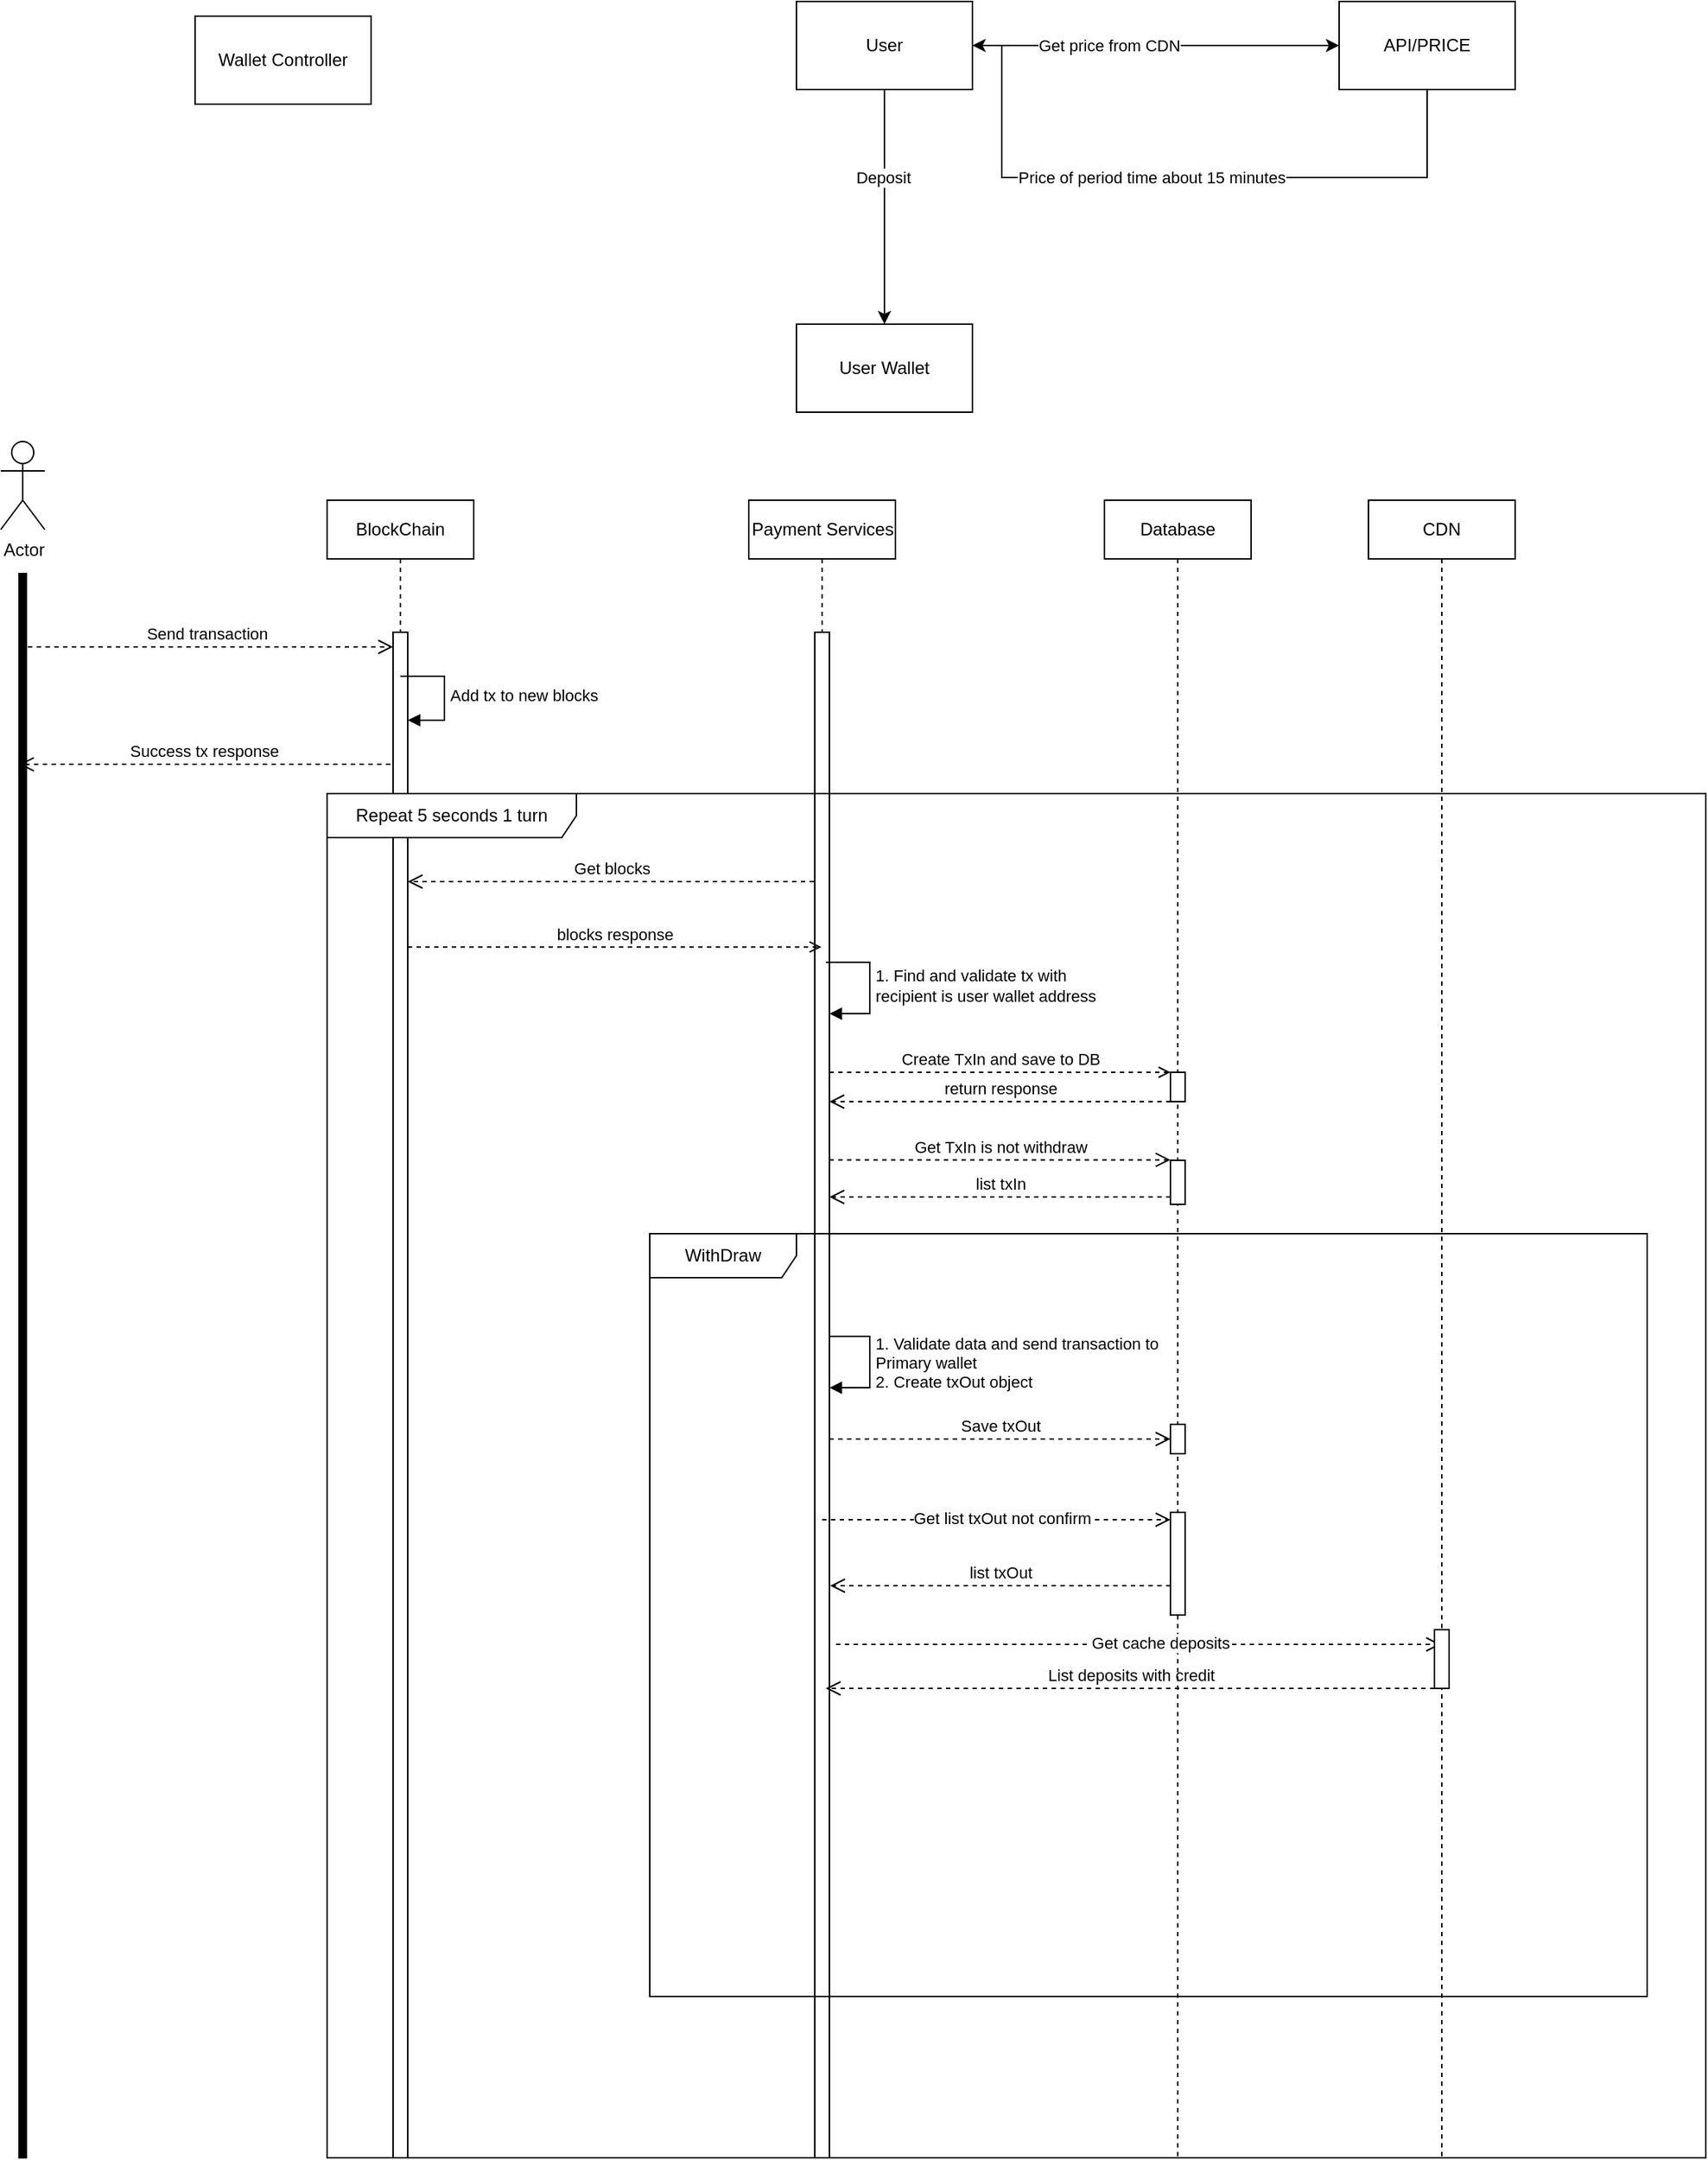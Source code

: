 <mxfile version="24.8.3">
  <diagram id="C5RBs43oDa-KdzZeNtuy" name="Page-1">
    <mxGraphModel dx="2716" dy="1741" grid="1" gridSize="10" guides="1" tooltips="1" connect="1" arrows="1" fold="1" page="1" pageScale="1" pageWidth="827" pageHeight="1169" math="0" shadow="0">
      <root>
        <mxCell id="WIyWlLk6GJQsqaUBKTNV-0" />
        <mxCell id="WIyWlLk6GJQsqaUBKTNV-1" parent="WIyWlLk6GJQsqaUBKTNV-0" />
        <mxCell id="klTrbKSa8jeeAFxTV1Gi-0" value="Wallet Controller" style="whiteSpace=wrap;html=1;" parent="WIyWlLk6GJQsqaUBKTNV-1" vertex="1">
          <mxGeometry x="-1040" y="-60" width="120" height="60" as="geometry" />
        </mxCell>
        <mxCell id="klTrbKSa8jeeAFxTV1Gi-9" value="" style="edgeStyle=orthogonalEdgeStyle;rounded=0;orthogonalLoop=1;jettySize=auto;html=1;" parent="WIyWlLk6GJQsqaUBKTNV-1" source="klTrbKSa8jeeAFxTV1Gi-3" target="klTrbKSa8jeeAFxTV1Gi-8" edge="1">
          <mxGeometry relative="1" as="geometry" />
        </mxCell>
        <mxCell id="klTrbKSa8jeeAFxTV1Gi-13" value="Get price from CDN" style="edgeLabel;html=1;align=center;verticalAlign=middle;resizable=0;points=[];" parent="klTrbKSa8jeeAFxTV1Gi-9" vertex="1" connectable="0">
          <mxGeometry x="-0.446" relative="1" as="geometry">
            <mxPoint x="23" as="offset" />
          </mxGeometry>
        </mxCell>
        <mxCell id="klTrbKSa8jeeAFxTV1Gi-15" value="" style="edgeStyle=orthogonalEdgeStyle;rounded=0;orthogonalLoop=1;jettySize=auto;html=1;" parent="WIyWlLk6GJQsqaUBKTNV-1" source="klTrbKSa8jeeAFxTV1Gi-3" target="klTrbKSa8jeeAFxTV1Gi-14" edge="1">
          <mxGeometry relative="1" as="geometry" />
        </mxCell>
        <mxCell id="klTrbKSa8jeeAFxTV1Gi-16" value="Deposit" style="edgeLabel;html=1;align=center;verticalAlign=middle;resizable=0;points=[];" parent="klTrbKSa8jeeAFxTV1Gi-15" vertex="1" connectable="0">
          <mxGeometry x="-0.247" y="-1" relative="1" as="geometry">
            <mxPoint as="offset" />
          </mxGeometry>
        </mxCell>
        <mxCell id="klTrbKSa8jeeAFxTV1Gi-3" value="User" style="whiteSpace=wrap;html=1;" parent="WIyWlLk6GJQsqaUBKTNV-1" vertex="1">
          <mxGeometry x="-630" y="-70" width="120" height="60" as="geometry" />
        </mxCell>
        <mxCell id="klTrbKSa8jeeAFxTV1Gi-10" style="edgeStyle=orthogonalEdgeStyle;rounded=0;orthogonalLoop=1;jettySize=auto;html=1;exitX=0.5;exitY=1;exitDx=0;exitDy=0;" parent="WIyWlLk6GJQsqaUBKTNV-1" source="klTrbKSa8jeeAFxTV1Gi-8" target="klTrbKSa8jeeAFxTV1Gi-3" edge="1">
          <mxGeometry relative="1" as="geometry">
            <Array as="points">
              <mxPoint x="-200" y="50" />
              <mxPoint x="-490" y="50" />
            </Array>
          </mxGeometry>
        </mxCell>
        <mxCell id="klTrbKSa8jeeAFxTV1Gi-12" value="Price of period time about 15 minutes" style="edgeLabel;html=1;align=center;verticalAlign=middle;resizable=0;points=[];" parent="klTrbKSa8jeeAFxTV1Gi-10" vertex="1" connectable="0">
          <mxGeometry x="0.08" relative="1" as="geometry">
            <mxPoint as="offset" />
          </mxGeometry>
        </mxCell>
        <mxCell id="klTrbKSa8jeeAFxTV1Gi-8" value="API/PRICE" style="whiteSpace=wrap;html=1;" parent="WIyWlLk6GJQsqaUBKTNV-1" vertex="1">
          <mxGeometry x="-260" y="-70" width="120" height="60" as="geometry" />
        </mxCell>
        <mxCell id="klTrbKSa8jeeAFxTV1Gi-14" value="User Wallet" style="whiteSpace=wrap;html=1;" parent="WIyWlLk6GJQsqaUBKTNV-1" vertex="1">
          <mxGeometry x="-630" y="150" width="120" height="60" as="geometry" />
        </mxCell>
        <mxCell id="eYlgFXyIfjPkv886gNfy-0" value="" style="html=1;points=[];perimeter=orthogonalPerimeter;fillColor=strokeColor;" vertex="1" parent="WIyWlLk6GJQsqaUBKTNV-1">
          <mxGeometry x="-1160" y="320" width="5" height="1080" as="geometry" />
        </mxCell>
        <mxCell id="eYlgFXyIfjPkv886gNfy-1" value="Actor" style="shape=umlActor;verticalLabelPosition=bottom;verticalAlign=top;html=1;" vertex="1" parent="WIyWlLk6GJQsqaUBKTNV-1">
          <mxGeometry x="-1172.5" y="230" width="30" height="60" as="geometry" />
        </mxCell>
        <mxCell id="eYlgFXyIfjPkv886gNfy-2" value="BlockChain" style="shape=umlLifeline;perimeter=lifelinePerimeter;whiteSpace=wrap;html=1;container=1;dropTarget=0;collapsible=0;recursiveResize=0;outlineConnect=0;portConstraint=eastwest;newEdgeStyle={&quot;edgeStyle&quot;:&quot;elbowEdgeStyle&quot;,&quot;elbow&quot;:&quot;vertical&quot;,&quot;curved&quot;:0,&quot;rounded&quot;:0};" vertex="1" parent="WIyWlLk6GJQsqaUBKTNV-1">
          <mxGeometry x="-950" y="270" width="100" height="1130" as="geometry" />
        </mxCell>
        <mxCell id="eYlgFXyIfjPkv886gNfy-3" value="" style="html=1;points=[[0,0,0,0,5],[0,1,0,0,-5],[1,0,0,0,5],[1,1,0,0,-5]];perimeter=orthogonalPerimeter;outlineConnect=0;targetShapes=umlLifeline;portConstraint=eastwest;newEdgeStyle={&quot;curved&quot;:0,&quot;rounded&quot;:0};" vertex="1" parent="eYlgFXyIfjPkv886gNfy-2">
          <mxGeometry x="45" y="90" width="10" height="1040" as="geometry" />
        </mxCell>
        <mxCell id="eYlgFXyIfjPkv886gNfy-14" value="Add tx to new blocks" style="html=1;align=left;spacingLeft=2;endArrow=block;rounded=0;edgeStyle=orthogonalEdgeStyle;curved=0;rounded=0;" edge="1" parent="eYlgFXyIfjPkv886gNfy-2">
          <mxGeometry relative="1" as="geometry">
            <mxPoint x="50" y="120" as="sourcePoint" />
            <Array as="points">
              <mxPoint x="80" y="120" />
            </Array>
            <mxPoint x="55.0" y="150" as="targetPoint" />
          </mxGeometry>
        </mxCell>
        <mxCell id="eYlgFXyIfjPkv886gNfy-4" value="Payment Services" style="shape=umlLifeline;perimeter=lifelinePerimeter;whiteSpace=wrap;html=1;container=1;dropTarget=0;collapsible=0;recursiveResize=0;outlineConnect=0;portConstraint=eastwest;newEdgeStyle={&quot;edgeStyle&quot;:&quot;elbowEdgeStyle&quot;,&quot;elbow&quot;:&quot;vertical&quot;,&quot;curved&quot;:0,&quot;rounded&quot;:0};" vertex="1" parent="WIyWlLk6GJQsqaUBKTNV-1">
          <mxGeometry x="-662.5" y="270" width="100" height="1130" as="geometry" />
        </mxCell>
        <mxCell id="eYlgFXyIfjPkv886gNfy-5" value="" style="html=1;points=[[0,0,0,0,5],[0,1,0,0,-5],[1,0,0,0,5],[1,1,0,0,-5]];perimeter=orthogonalPerimeter;outlineConnect=0;targetShapes=umlLifeline;portConstraint=eastwest;newEdgeStyle={&quot;curved&quot;:0,&quot;rounded&quot;:0};" vertex="1" parent="eYlgFXyIfjPkv886gNfy-4">
          <mxGeometry x="45" y="90" width="10" height="1040" as="geometry" />
        </mxCell>
        <mxCell id="eYlgFXyIfjPkv886gNfy-8" value="Send transaction" style="endArrow=open;startArrow=none;endFill=0;startFill=0;endSize=8;html=1;verticalAlign=bottom;dashed=1;labelBackgroundColor=none;rounded=0;exitX=0.7;exitY=0.071;exitDx=0;exitDy=0;exitPerimeter=0;" edge="1" parent="WIyWlLk6GJQsqaUBKTNV-1" target="eYlgFXyIfjPkv886gNfy-3">
          <mxGeometry width="160" relative="1" as="geometry">
            <mxPoint x="-1160" y="370.0" as="sourcePoint" />
            <mxPoint x="-934" y="370.0" as="targetPoint" />
          </mxGeometry>
        </mxCell>
        <mxCell id="eYlgFXyIfjPkv886gNfy-9" value="Get blocks" style="endArrow=open;startArrow=none;endFill=0;startFill=0;endSize=8;html=1;verticalAlign=bottom;dashed=1;labelBackgroundColor=none;rounded=0;" edge="1" parent="WIyWlLk6GJQsqaUBKTNV-1">
          <mxGeometry x="0.001" width="160" relative="1" as="geometry">
            <mxPoint x="-618" y="530" as="sourcePoint" />
            <mxPoint x="-895" y="530" as="targetPoint" />
            <Array as="points">
              <mxPoint x="-875" y="530" />
            </Array>
            <mxPoint as="offset" />
          </mxGeometry>
        </mxCell>
        <mxCell id="eYlgFXyIfjPkv886gNfy-10" value="blocks response" style="endArrow=open;html=1;rounded=0;align=center;verticalAlign=bottom;dashed=1;endFill=0;labelBackgroundColor=none;" edge="1" parent="WIyWlLk6GJQsqaUBKTNV-1">
          <mxGeometry relative="1" as="geometry">
            <mxPoint x="-895.0" y="574.58" as="sourcePoint" />
            <mxPoint x="-613" y="574.58" as="targetPoint" />
          </mxGeometry>
        </mxCell>
        <mxCell id="eYlgFXyIfjPkv886gNfy-11" value="" style="resizable=0;html=1;align=center;verticalAlign=top;labelBackgroundColor=none;" connectable="0" vertex="1" parent="eYlgFXyIfjPkv886gNfy-10">
          <mxGeometry relative="1" as="geometry" />
        </mxCell>
        <mxCell id="eYlgFXyIfjPkv886gNfy-12" value="Success tx response" style="endArrow=open;startArrow=none;endFill=0;startFill=0;endSize=8;html=1;verticalAlign=bottom;dashed=1;labelBackgroundColor=none;rounded=0;entryX=0.367;entryY=0.182;entryDx=0;entryDy=0;entryPerimeter=0;" edge="1" parent="WIyWlLk6GJQsqaUBKTNV-1">
          <mxGeometry x="0.003" width="160" relative="1" as="geometry">
            <mxPoint x="-906.84" y="450" as="sourcePoint" />
            <mxPoint x="-1160.005" y="450.08" as="targetPoint" />
            <Array as="points">
              <mxPoint x="-1096.84" y="450" />
            </Array>
            <mxPoint as="offset" />
          </mxGeometry>
        </mxCell>
        <mxCell id="eYlgFXyIfjPkv886gNfy-15" value="1. Find and validate tx with &lt;br&gt;recipient is user wallet address" style="html=1;align=left;spacingLeft=2;endArrow=block;rounded=0;edgeStyle=orthogonalEdgeStyle;curved=0;rounded=0;" edge="1" parent="WIyWlLk6GJQsqaUBKTNV-1">
          <mxGeometry x="-0.005" relative="1" as="geometry">
            <mxPoint x="-610" y="585" as="sourcePoint" />
            <Array as="points">
              <mxPoint x="-580" y="585" />
              <mxPoint x="-580" y="620" />
            </Array>
            <mxPoint x="-607.5" y="620.034" as="targetPoint" />
            <mxPoint as="offset" />
          </mxGeometry>
        </mxCell>
        <mxCell id="eYlgFXyIfjPkv886gNfy-23" value="Database" style="shape=umlLifeline;perimeter=lifelinePerimeter;whiteSpace=wrap;html=1;container=1;dropTarget=0;collapsible=0;recursiveResize=0;outlineConnect=0;portConstraint=eastwest;newEdgeStyle={&quot;edgeStyle&quot;:&quot;elbowEdgeStyle&quot;,&quot;elbow&quot;:&quot;vertical&quot;,&quot;curved&quot;:0,&quot;rounded&quot;:0};" vertex="1" parent="WIyWlLk6GJQsqaUBKTNV-1">
          <mxGeometry x="-420" y="270" width="100" height="1130" as="geometry" />
        </mxCell>
        <mxCell id="eYlgFXyIfjPkv886gNfy-28" value="Repeat 5 seconds 1 turn" style="shape=umlFrame;whiteSpace=wrap;html=1;pointerEvents=0;recursiveResize=0;container=1;collapsible=0;width=170;" vertex="1" parent="WIyWlLk6GJQsqaUBKTNV-1">
          <mxGeometry x="-950" y="470" width="940" height="930" as="geometry" />
        </mxCell>
        <mxCell id="eYlgFXyIfjPkv886gNfy-31" value="Get TxIn is not withdraw" style="endArrow=open;startArrow=none;endFill=0;startFill=0;endSize=8;html=1;verticalAlign=bottom;dashed=1;labelBackgroundColor=none;rounded=0;" edge="1" parent="eYlgFXyIfjPkv886gNfy-28">
          <mxGeometry width="160" relative="1" as="geometry">
            <mxPoint x="342.5" y="249.71" as="sourcePoint" />
            <mxPoint x="575" y="249.71" as="targetPoint" />
          </mxGeometry>
        </mxCell>
        <mxCell id="eYlgFXyIfjPkv886gNfy-24" value="" style="html=1;points=[[0,0,0,0,5],[0,1,0,0,-5],[1,0,0,0,5],[1,1,0,0,-5]];perimeter=orthogonalPerimeter;outlineConnect=0;targetShapes=umlLifeline;portConstraint=eastwest;newEdgeStyle={&quot;curved&quot;:0,&quot;rounded&quot;:0};" vertex="1" parent="eYlgFXyIfjPkv886gNfy-28">
          <mxGeometry x="575" y="190" width="10" height="20" as="geometry" />
        </mxCell>
        <mxCell id="eYlgFXyIfjPkv886gNfy-32" value="" style="html=1;points=[[0,0,0,0,5],[0,1,0,0,-5],[1,0,0,0,5],[1,1,0,0,-5]];perimeter=orthogonalPerimeter;outlineConnect=0;targetShapes=umlLifeline;portConstraint=eastwest;newEdgeStyle={&quot;curved&quot;:0,&quot;rounded&quot;:0};" vertex="1" parent="eYlgFXyIfjPkv886gNfy-28">
          <mxGeometry x="575" y="250" width="10" height="30" as="geometry" />
        </mxCell>
        <mxCell id="eYlgFXyIfjPkv886gNfy-33" value="return response" style="endArrow=open;startArrow=none;endFill=0;startFill=0;endSize=8;html=1;verticalAlign=bottom;dashed=1;labelBackgroundColor=none;rounded=0;exitX=0;exitY=1;exitDx=0;exitDy=-5;exitPerimeter=0;" edge="1" parent="eYlgFXyIfjPkv886gNfy-28">
          <mxGeometry x="-0.002" width="160" relative="1" as="geometry">
            <mxPoint x="575" y="210" as="sourcePoint" />
            <mxPoint x="342.5" y="210" as="targetPoint" />
            <mxPoint as="offset" />
          </mxGeometry>
        </mxCell>
        <mxCell id="eYlgFXyIfjPkv886gNfy-35" value="1. Validate data and send transaction to&amp;nbsp;&lt;br&gt;Primary wallet&lt;br&gt;2. Create txOut object" style="html=1;align=left;spacingLeft=2;endArrow=block;rounded=0;edgeStyle=orthogonalEdgeStyle;curved=0;rounded=0;" edge="1" parent="eYlgFXyIfjPkv886gNfy-28">
          <mxGeometry x="-0.005" relative="1" as="geometry">
            <mxPoint x="343" y="370" as="sourcePoint" />
            <Array as="points">
              <mxPoint x="370" y="370" />
              <mxPoint x="370" y="405" />
            </Array>
            <mxPoint x="342.5" y="405.034" as="targetPoint" />
            <mxPoint as="offset" />
          </mxGeometry>
        </mxCell>
        <mxCell id="eYlgFXyIfjPkv886gNfy-36" value="Save txOut" style="endArrow=open;startArrow=none;endFill=0;startFill=0;endSize=8;html=1;verticalAlign=bottom;dashed=1;labelBackgroundColor=none;rounded=0;" edge="1" parent="eYlgFXyIfjPkv886gNfy-28" target="eYlgFXyIfjPkv886gNfy-37">
          <mxGeometry x="0.003" width="160" relative="1" as="geometry">
            <mxPoint x="342.5" y="440" as="sourcePoint" />
            <mxPoint x="575" y="440" as="targetPoint" />
            <mxPoint as="offset" />
          </mxGeometry>
        </mxCell>
        <mxCell id="eYlgFXyIfjPkv886gNfy-38" value="WithDraw" style="shape=umlFrame;whiteSpace=wrap;html=1;pointerEvents=0;recursiveResize=0;container=1;collapsible=0;width=100;height=30;" vertex="1" parent="eYlgFXyIfjPkv886gNfy-28">
          <mxGeometry x="220" y="300" width="680" height="520" as="geometry" />
        </mxCell>
        <mxCell id="eYlgFXyIfjPkv886gNfy-37" value="" style="html=1;points=[[0,0,0,0,5],[0,1,0,0,-5],[1,0,0,0,5],[1,1,0,0,-5]];perimeter=orthogonalPerimeter;outlineConnect=0;targetShapes=umlLifeline;portConstraint=eastwest;newEdgeStyle={&quot;curved&quot;:0,&quot;rounded&quot;:0};" vertex="1" parent="eYlgFXyIfjPkv886gNfy-38">
          <mxGeometry x="355" y="130" width="10" height="20" as="geometry" />
        </mxCell>
        <mxCell id="eYlgFXyIfjPkv886gNfy-51" value="" style="html=1;points=[[0,0,0,0,5],[0,1,0,0,-5],[1,0,0,0,5],[1,1,0,0,-5]];perimeter=orthogonalPerimeter;outlineConnect=0;targetShapes=umlLifeline;portConstraint=eastwest;newEdgeStyle={&quot;curved&quot;:0,&quot;rounded&quot;:0};" vertex="1" parent="eYlgFXyIfjPkv886gNfy-38">
          <mxGeometry x="355" y="190" width="10" height="70" as="geometry" />
        </mxCell>
        <mxCell id="eYlgFXyIfjPkv886gNfy-55" value="list txOut" style="endArrow=open;startArrow=none;endFill=0;startFill=0;endSize=8;html=1;verticalAlign=bottom;dashed=1;labelBackgroundColor=none;rounded=0;exitX=0;exitY=1;exitDx=0;exitDy=-5;exitPerimeter=0;" edge="1" parent="eYlgFXyIfjPkv886gNfy-38">
          <mxGeometry width="160" relative="1" as="geometry">
            <mxPoint x="355" y="240.0" as="sourcePoint" />
            <mxPoint x="123" y="240.0" as="targetPoint" />
          </mxGeometry>
        </mxCell>
        <mxCell id="eYlgFXyIfjPkv886gNfy-58" value="" style="endArrow=open;startArrow=none;endFill=0;startFill=0;endSize=8;html=1;verticalAlign=bottom;dashed=1;labelBackgroundColor=none;rounded=0;" edge="1" parent="eYlgFXyIfjPkv886gNfy-38">
          <mxGeometry x="0.003" width="160" relative="1" as="geometry">
            <mxPoint x="127" y="280" as="sourcePoint" />
            <mxPoint x="539.5" y="280" as="targetPoint" />
            <mxPoint as="offset" />
          </mxGeometry>
        </mxCell>
        <mxCell id="eYlgFXyIfjPkv886gNfy-59" value="&lt;span style=&quot;background-color: rgb(251, 251, 251);&quot;&gt;Get cache deposits&lt;/span&gt;" style="edgeLabel;html=1;align=center;verticalAlign=middle;resizable=0;points=[];" vertex="1" connectable="0" parent="eYlgFXyIfjPkv886gNfy-58">
          <mxGeometry x="0.117" y="1" relative="1" as="geometry">
            <mxPoint x="-10" as="offset" />
          </mxGeometry>
        </mxCell>
        <mxCell id="eYlgFXyIfjPkv886gNfy-60" value="List deposits with credit" style="endArrow=open;startArrow=none;endFill=0;startFill=0;endSize=8;html=1;verticalAlign=bottom;dashed=1;labelBackgroundColor=none;rounded=0;" edge="1" parent="eYlgFXyIfjPkv886gNfy-38" source="eYlgFXyIfjPkv886gNfy-57">
          <mxGeometry width="160" relative="1" as="geometry">
            <mxPoint x="342" y="310" as="sourcePoint" />
            <mxPoint x="120" y="310" as="targetPoint" />
          </mxGeometry>
        </mxCell>
        <mxCell id="eYlgFXyIfjPkv886gNfy-26" value="Create TxIn and save to DB" style="endArrow=open;html=1;rounded=0;align=center;verticalAlign=bottom;dashed=1;endFill=0;labelBackgroundColor=none;" edge="1" parent="WIyWlLk6GJQsqaUBKTNV-1">
          <mxGeometry relative="1" as="geometry">
            <mxPoint x="-607.5" y="660" as="sourcePoint" />
            <mxPoint x="-375" y="660" as="targetPoint" />
          </mxGeometry>
        </mxCell>
        <mxCell id="eYlgFXyIfjPkv886gNfy-27" value="" style="resizable=0;html=1;align=center;verticalAlign=top;labelBackgroundColor=none;" connectable="0" vertex="1" parent="eYlgFXyIfjPkv886gNfy-26">
          <mxGeometry relative="1" as="geometry" />
        </mxCell>
        <mxCell id="eYlgFXyIfjPkv886gNfy-34" value="list txIn" style="endArrow=open;startArrow=none;endFill=0;startFill=0;endSize=8;html=1;verticalAlign=bottom;dashed=1;labelBackgroundColor=none;rounded=0;exitX=0;exitY=1;exitDx=0;exitDy=-5;exitPerimeter=0;" edge="1" parent="WIyWlLk6GJQsqaUBKTNV-1" source="eYlgFXyIfjPkv886gNfy-32" target="eYlgFXyIfjPkv886gNfy-5">
          <mxGeometry width="160" relative="1" as="geometry">
            <mxPoint x="-600" y="770" as="sourcePoint" />
            <mxPoint x="-440" y="770" as="targetPoint" />
          </mxGeometry>
        </mxCell>
        <mxCell id="eYlgFXyIfjPkv886gNfy-50" value="" style="endArrow=open;startArrow=none;endFill=0;startFill=0;endSize=8;html=1;verticalAlign=bottom;dashed=1;labelBackgroundColor=none;rounded=0;" edge="1" parent="WIyWlLk6GJQsqaUBKTNV-1" source="eYlgFXyIfjPkv886gNfy-51" target="eYlgFXyIfjPkv886gNfy-23">
          <mxGeometry x="NaN" y="125" width="160" relative="1" as="geometry">
            <mxPoint x="-607.5" y="970" as="sourcePoint" />
            <mxPoint x="-375" y="970" as="targetPoint" />
            <mxPoint x="-120" y="-35" as="offset" />
          </mxGeometry>
        </mxCell>
        <mxCell id="eYlgFXyIfjPkv886gNfy-52" value="" style="endArrow=open;startArrow=none;endFill=0;startFill=0;endSize=8;html=1;verticalAlign=bottom;dashed=1;labelBackgroundColor=none;rounded=0;entryX=0;entryY=0;entryDx=0;entryDy=5;entryPerimeter=0;" edge="1" parent="WIyWlLk6GJQsqaUBKTNV-1" source="eYlgFXyIfjPkv886gNfy-4" target="eYlgFXyIfjPkv886gNfy-51">
          <mxGeometry x="0.003" width="160" relative="1" as="geometry">
            <mxPoint x="-1337.5" y="1740" as="sourcePoint" />
            <mxPoint x="-1100" y="1740" as="targetPoint" />
            <mxPoint as="offset" />
          </mxGeometry>
        </mxCell>
        <mxCell id="eYlgFXyIfjPkv886gNfy-54" value="&lt;span style=&quot;background-color: rgb(251, 251, 251);&quot;&gt;Get list txOut not confirm&lt;/span&gt;" style="edgeLabel;html=1;align=center;verticalAlign=middle;resizable=0;points=[];" vertex="1" connectable="0" parent="eYlgFXyIfjPkv886gNfy-52">
          <mxGeometry x="0.117" y="1" relative="1" as="geometry">
            <mxPoint x="-10" as="offset" />
          </mxGeometry>
        </mxCell>
        <mxCell id="eYlgFXyIfjPkv886gNfy-56" value="CDN" style="shape=umlLifeline;perimeter=lifelinePerimeter;whiteSpace=wrap;html=1;container=1;dropTarget=0;collapsible=0;recursiveResize=0;outlineConnect=0;portConstraint=eastwest;newEdgeStyle={&quot;edgeStyle&quot;:&quot;elbowEdgeStyle&quot;,&quot;elbow&quot;:&quot;vertical&quot;,&quot;curved&quot;:0,&quot;rounded&quot;:0};" vertex="1" parent="WIyWlLk6GJQsqaUBKTNV-1">
          <mxGeometry x="-240" y="270" width="100" height="1130" as="geometry" />
        </mxCell>
        <mxCell id="eYlgFXyIfjPkv886gNfy-57" value="" style="html=1;points=[[0,0,0,0,5],[0,1,0,0,-5],[1,0,0,0,5],[1,1,0,0,-5]];perimeter=orthogonalPerimeter;outlineConnect=0;targetShapes=umlLifeline;portConstraint=eastwest;newEdgeStyle={&quot;curved&quot;:0,&quot;rounded&quot;:0};" vertex="1" parent="eYlgFXyIfjPkv886gNfy-56">
          <mxGeometry x="45" y="770" width="10" height="40" as="geometry" />
        </mxCell>
      </root>
    </mxGraphModel>
  </diagram>
</mxfile>
